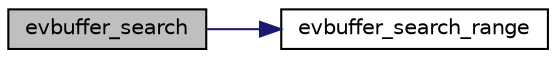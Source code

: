 digraph "evbuffer_search"
{
 // LATEX_PDF_SIZE
  edge [fontname="Helvetica",fontsize="10",labelfontname="Helvetica",labelfontsize="10"];
  node [fontname="Helvetica",fontsize="10",shape=record];
  rankdir="LR";
  Node55 [label="evbuffer_search",height=0.2,width=0.4,color="black", fillcolor="grey75", style="filled", fontcolor="black",tooltip=" "];
  Node55 -> Node56 [color="midnightblue",fontsize="10",style="solid",fontname="Helvetica"];
  Node56 [label="evbuffer_search_range",height=0.2,width=0.4,color="black", fillcolor="white", style="filled",URL="$buffer_8h.html#a3b1e093af8bc1a86963729ec1290de8f",tooltip=" "];
}
